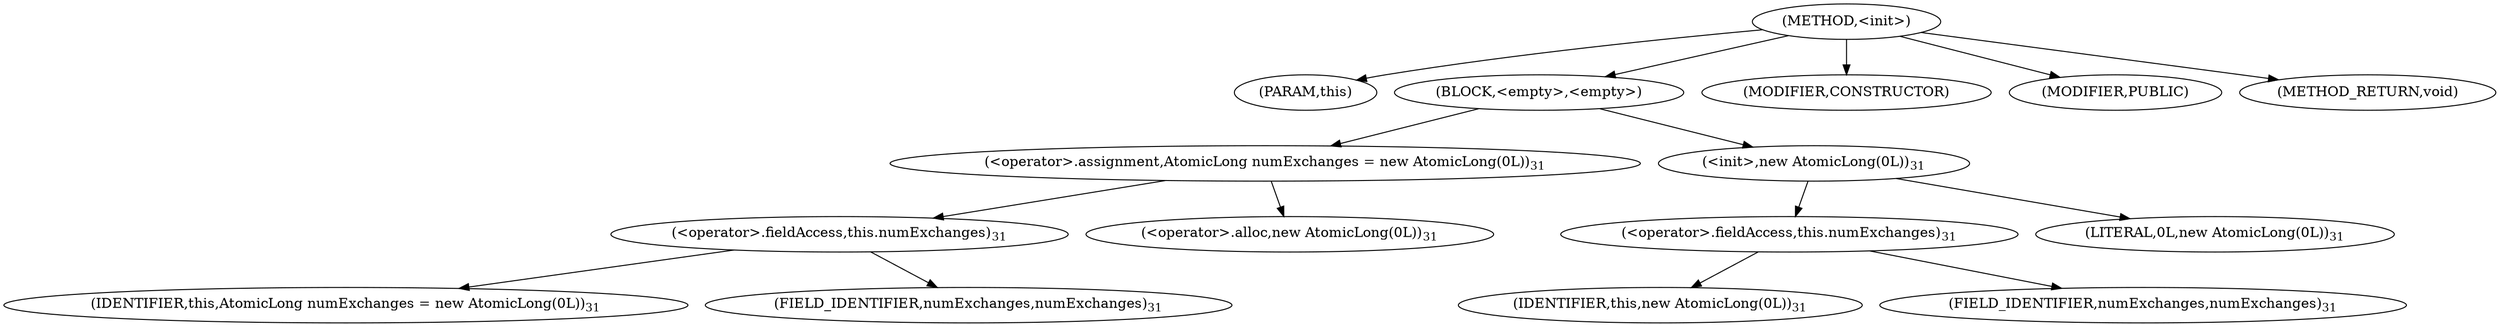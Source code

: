 digraph "&lt;init&gt;" {  
"64" [label = <(METHOD,&lt;init&gt;)> ]
"65" [label = <(PARAM,this)> ]
"66" [label = <(BLOCK,&lt;empty&gt;,&lt;empty&gt;)> ]
"67" [label = <(&lt;operator&gt;.assignment,AtomicLong numExchanges = new AtomicLong(0L))<SUB>31</SUB>> ]
"68" [label = <(&lt;operator&gt;.fieldAccess,this.numExchanges)<SUB>31</SUB>> ]
"69" [label = <(IDENTIFIER,this,AtomicLong numExchanges = new AtomicLong(0L))<SUB>31</SUB>> ]
"70" [label = <(FIELD_IDENTIFIER,numExchanges,numExchanges)<SUB>31</SUB>> ]
"71" [label = <(&lt;operator&gt;.alloc,new AtomicLong(0L))<SUB>31</SUB>> ]
"72" [label = <(&lt;init&gt;,new AtomicLong(0L))<SUB>31</SUB>> ]
"73" [label = <(&lt;operator&gt;.fieldAccess,this.numExchanges)<SUB>31</SUB>> ]
"74" [label = <(IDENTIFIER,this,new AtomicLong(0L))<SUB>31</SUB>> ]
"75" [label = <(FIELD_IDENTIFIER,numExchanges,numExchanges)<SUB>31</SUB>> ]
"76" [label = <(LITERAL,0L,new AtomicLong(0L))<SUB>31</SUB>> ]
"77" [label = <(MODIFIER,CONSTRUCTOR)> ]
"78" [label = <(MODIFIER,PUBLIC)> ]
"79" [label = <(METHOD_RETURN,void)> ]
  "64" -> "65" 
  "64" -> "66" 
  "64" -> "77" 
  "64" -> "78" 
  "64" -> "79" 
  "66" -> "67" 
  "66" -> "72" 
  "67" -> "68" 
  "67" -> "71" 
  "68" -> "69" 
  "68" -> "70" 
  "72" -> "73" 
  "72" -> "76" 
  "73" -> "74" 
  "73" -> "75" 
}
